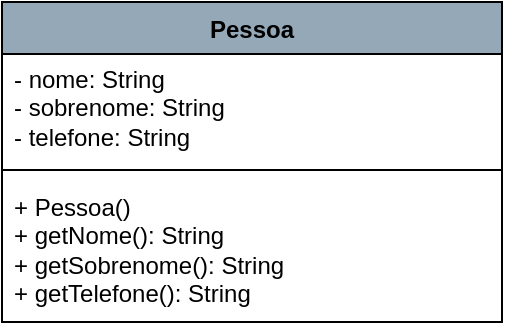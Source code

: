 <mxfile version="24.9.1">
  <diagram name="Página-1" id="NlvsickHXDBqRRc4P81r">
    <mxGraphModel dx="2021" dy="744" grid="1" gridSize="10" guides="1" tooltips="1" connect="1" arrows="1" fold="1" page="1" pageScale="1" pageWidth="827" pageHeight="1169" math="0" shadow="0">
      <root>
        <mxCell id="0" />
        <mxCell id="1" parent="0" />
        <mxCell id="_mNFWRsinU4-pLL1a6r1-1" value="Pessoa" style="swimlane;fontStyle=1;align=center;verticalAlign=top;childLayout=stackLayout;horizontal=1;startSize=26;horizontalStack=0;resizeParent=1;resizeParentMax=0;resizeLast=0;collapsible=1;marginBottom=0;whiteSpace=wrap;html=1;fillColor=#94A8B8;" vertex="1" parent="1">
          <mxGeometry x="-580" y="260" width="250" height="160" as="geometry" />
        </mxCell>
        <mxCell id="_mNFWRsinU4-pLL1a6r1-2" value="&lt;div&gt;- nome: String&amp;nbsp;&lt;/div&gt;&lt;div&gt;- sobrenome: String&amp;nbsp;&lt;/div&gt;&lt;div&gt;- telefone: String&lt;br&gt;&lt;/div&gt;" style="text;strokeColor=none;fillColor=none;align=left;verticalAlign=middle;spacingLeft=4;spacingRight=4;overflow=hidden;rotatable=0;points=[[0,0.5],[1,0.5]];portConstraint=eastwest;whiteSpace=wrap;html=1;" vertex="1" parent="_mNFWRsinU4-pLL1a6r1-1">
          <mxGeometry y="26" width="250" height="54" as="geometry" />
        </mxCell>
        <mxCell id="_mNFWRsinU4-pLL1a6r1-3" value="" style="line;strokeWidth=1;fillColor=none;align=left;verticalAlign=middle;spacingTop=-1;spacingLeft=3;spacingRight=3;rotatable=0;labelPosition=right;points=[];portConstraint=eastwest;strokeColor=inherit;" vertex="1" parent="_mNFWRsinU4-pLL1a6r1-1">
          <mxGeometry y="80" width="250" height="8" as="geometry" />
        </mxCell>
        <mxCell id="_mNFWRsinU4-pLL1a6r1-4" value="+ Pessoa()&amp;nbsp;&lt;div&gt;+ getNome(): String&amp;nbsp;&lt;/div&gt;&lt;div&gt;+ getSobrenome(): String&amp;nbsp;&lt;/div&gt;&lt;div&gt;&lt;span style=&quot;background-color: initial;&quot;&gt;+ getTelefone(): String&lt;/span&gt;&lt;/div&gt;" style="text;strokeColor=none;fillColor=none;align=left;verticalAlign=middle;spacingLeft=4;spacingRight=4;overflow=hidden;rotatable=0;points=[[0,0.5],[1,0.5]];portConstraint=eastwest;whiteSpace=wrap;html=1;" vertex="1" parent="_mNFWRsinU4-pLL1a6r1-1">
          <mxGeometry y="88" width="250" height="72" as="geometry" />
        </mxCell>
      </root>
    </mxGraphModel>
  </diagram>
</mxfile>
